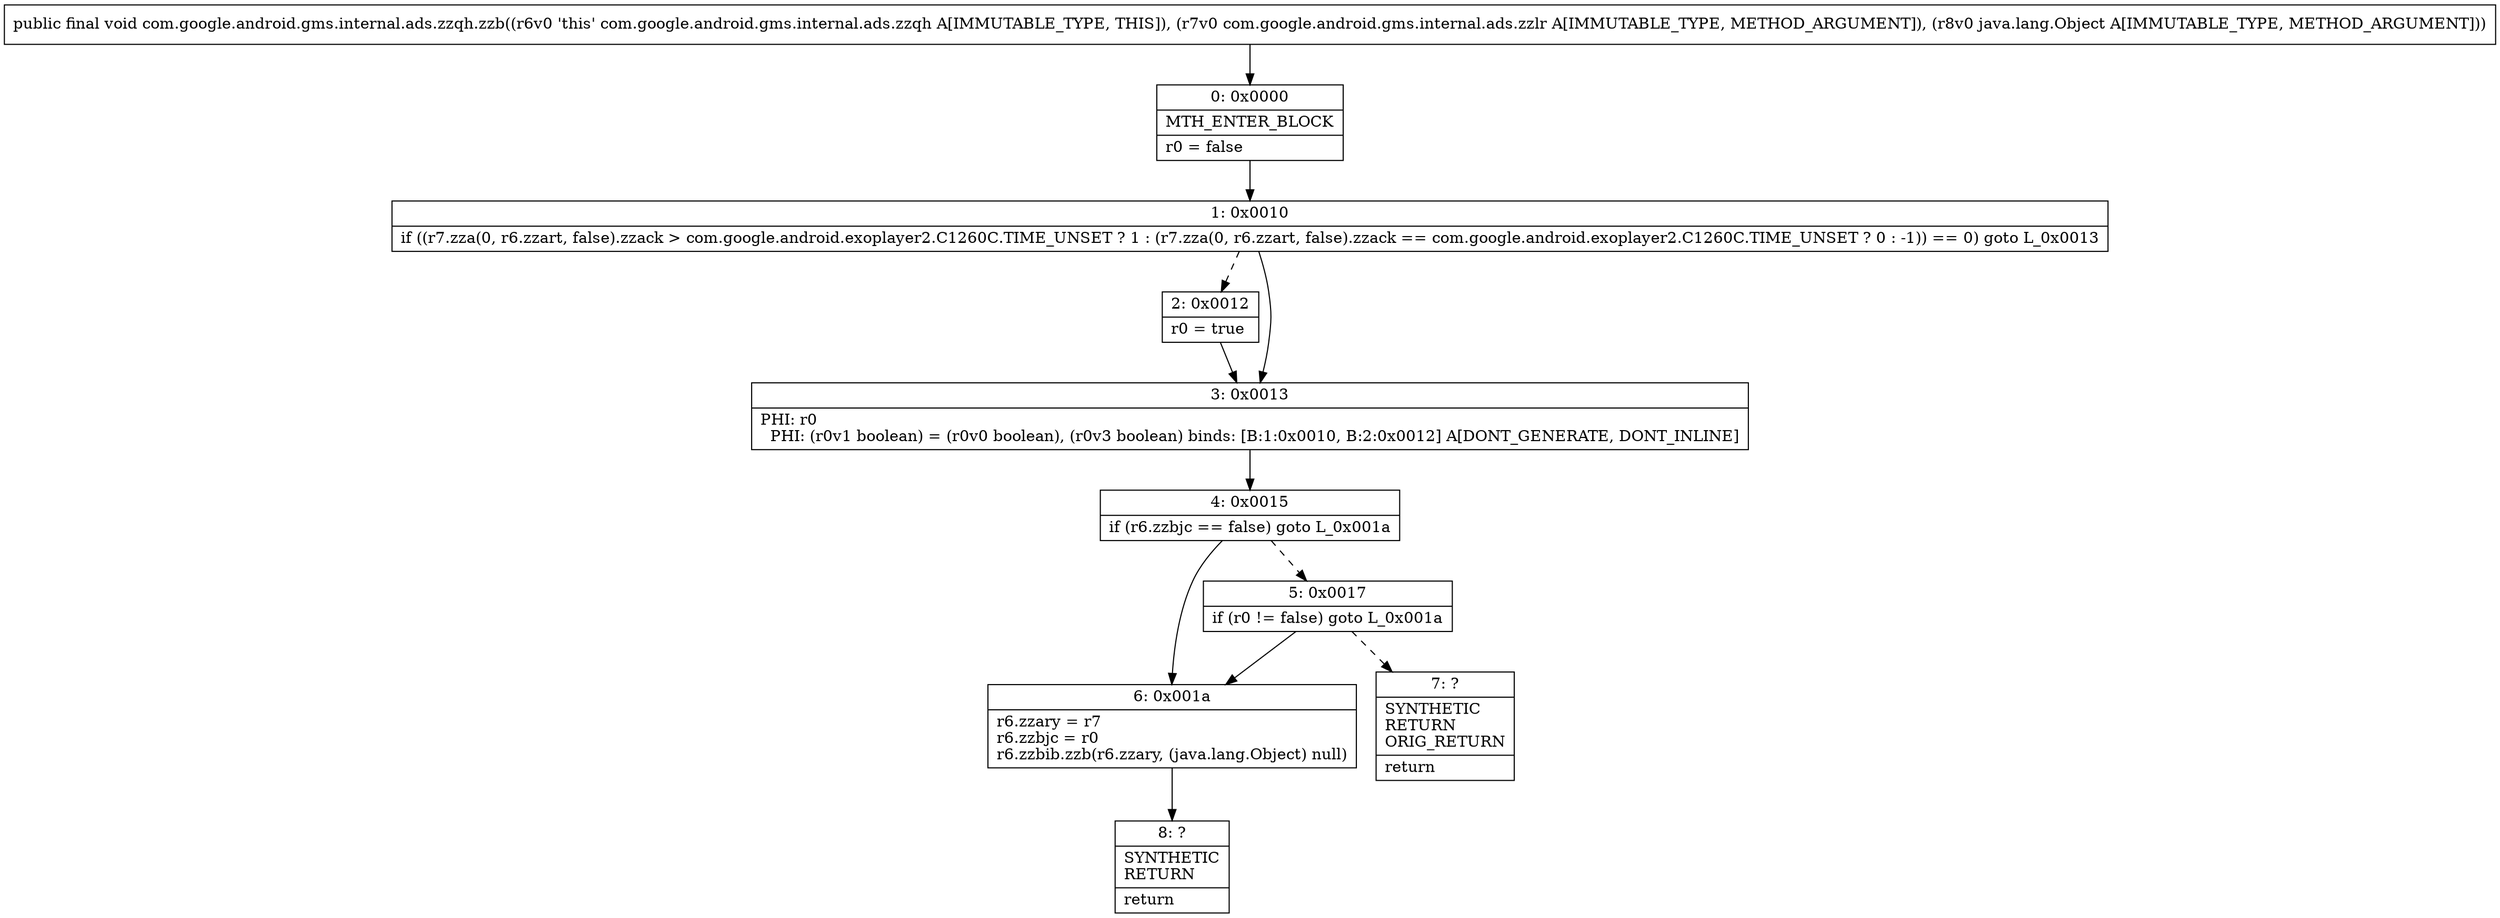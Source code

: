 digraph "CFG forcom.google.android.gms.internal.ads.zzqh.zzb(Lcom\/google\/android\/gms\/internal\/ads\/zzlr;Ljava\/lang\/Object;)V" {
Node_0 [shape=record,label="{0\:\ 0x0000|MTH_ENTER_BLOCK\l|r0 = false\l}"];
Node_1 [shape=record,label="{1\:\ 0x0010|if ((r7.zza(0, r6.zzart, false).zzack \> com.google.android.exoplayer2.C1260C.TIME_UNSET ? 1 : (r7.zza(0, r6.zzart, false).zzack == com.google.android.exoplayer2.C1260C.TIME_UNSET ? 0 : \-1)) == 0) goto L_0x0013\l}"];
Node_2 [shape=record,label="{2\:\ 0x0012|r0 = true\l}"];
Node_3 [shape=record,label="{3\:\ 0x0013|PHI: r0 \l  PHI: (r0v1 boolean) = (r0v0 boolean), (r0v3 boolean) binds: [B:1:0x0010, B:2:0x0012] A[DONT_GENERATE, DONT_INLINE]\l}"];
Node_4 [shape=record,label="{4\:\ 0x0015|if (r6.zzbjc == false) goto L_0x001a\l}"];
Node_5 [shape=record,label="{5\:\ 0x0017|if (r0 != false) goto L_0x001a\l}"];
Node_6 [shape=record,label="{6\:\ 0x001a|r6.zzary = r7\lr6.zzbjc = r0\lr6.zzbib.zzb(r6.zzary, (java.lang.Object) null)\l}"];
Node_7 [shape=record,label="{7\:\ ?|SYNTHETIC\lRETURN\lORIG_RETURN\l|return\l}"];
Node_8 [shape=record,label="{8\:\ ?|SYNTHETIC\lRETURN\l|return\l}"];
MethodNode[shape=record,label="{public final void com.google.android.gms.internal.ads.zzqh.zzb((r6v0 'this' com.google.android.gms.internal.ads.zzqh A[IMMUTABLE_TYPE, THIS]), (r7v0 com.google.android.gms.internal.ads.zzlr A[IMMUTABLE_TYPE, METHOD_ARGUMENT]), (r8v0 java.lang.Object A[IMMUTABLE_TYPE, METHOD_ARGUMENT])) }"];
MethodNode -> Node_0;
Node_0 -> Node_1;
Node_1 -> Node_2[style=dashed];
Node_1 -> Node_3;
Node_2 -> Node_3;
Node_3 -> Node_4;
Node_4 -> Node_5[style=dashed];
Node_4 -> Node_6;
Node_5 -> Node_6;
Node_5 -> Node_7[style=dashed];
Node_6 -> Node_8;
}


